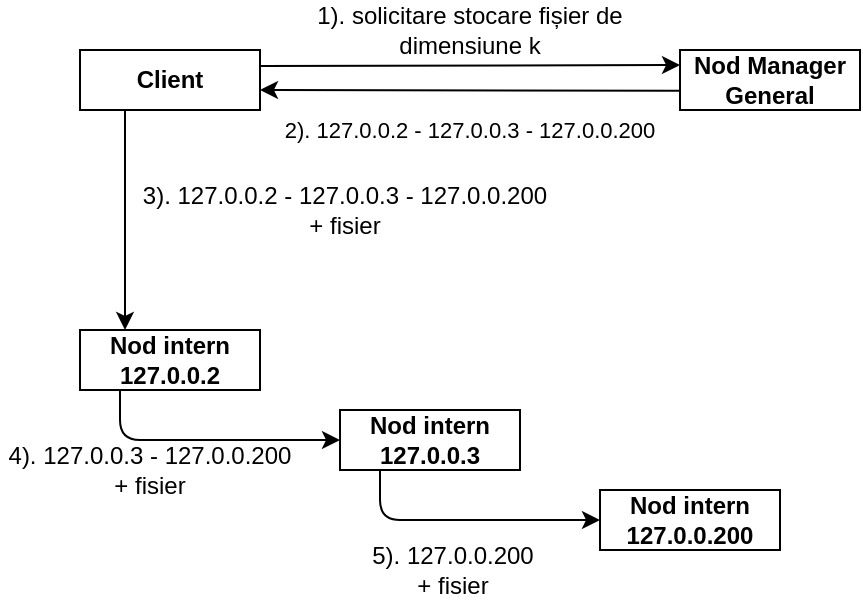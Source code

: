 <mxfile version="14.6.13" type="device"><diagram id="dCLcBm048xzRjk7V5STl" name="Pagina-1"><mxGraphModel dx="677" dy="396" grid="1" gridSize="10" guides="1" tooltips="1" connect="1" arrows="1" fold="1" page="1" pageScale="1" pageWidth="827" pageHeight="1169" math="0" shadow="0"><root><mxCell id="0"/><mxCell id="1" parent="0"/><mxCell id="TSPjVbmGn3dMJDVRPs-Y-1" value="&lt;b&gt;Client&lt;/b&gt;" style="rounded=0;whiteSpace=wrap;html=1;" vertex="1" parent="1"><mxGeometry x="100" y="300" width="90" height="30" as="geometry"/></mxCell><mxCell id="TSPjVbmGn3dMJDVRPs-Y-2" value="&lt;b&gt;Nod Manager General&lt;/b&gt;" style="rounded=0;whiteSpace=wrap;html=1;" vertex="1" parent="1"><mxGeometry x="400" y="300" width="90" height="30" as="geometry"/></mxCell><mxCell id="TSPjVbmGn3dMJDVRPs-Y-3" value="&lt;b&gt;Nod intern&lt;br&gt;127.0.0.2&lt;br&gt;&lt;/b&gt;" style="rounded=0;whiteSpace=wrap;html=1;" vertex="1" parent="1"><mxGeometry x="100" y="440" width="90" height="30" as="geometry"/></mxCell><mxCell id="TSPjVbmGn3dMJDVRPs-Y-5" value="&lt;b&gt;Nod intern&lt;br&gt;127.0.0.3&lt;br&gt;&lt;/b&gt;" style="rounded=0;whiteSpace=wrap;html=1;" vertex="1" parent="1"><mxGeometry x="230" y="480" width="90" height="30" as="geometry"/></mxCell><mxCell id="TSPjVbmGn3dMJDVRPs-Y-6" value="&lt;b&gt;Nod intern&lt;br&gt;127.0.0.200&lt;br&gt;&lt;/b&gt;" style="rounded=0;whiteSpace=wrap;html=1;" vertex="1" parent="1"><mxGeometry x="360" y="520" width="90" height="30" as="geometry"/></mxCell><mxCell id="TSPjVbmGn3dMJDVRPs-Y-7" value="" style="endArrow=classic;html=1;entryX=0;entryY=0.25;entryDx=0;entryDy=0;" edge="1" parent="1" target="TSPjVbmGn3dMJDVRPs-Y-2"><mxGeometry width="50" height="50" relative="1" as="geometry"><mxPoint x="190" y="308" as="sourcePoint"/><mxPoint x="240" y="260" as="targetPoint"/></mxGeometry></mxCell><mxCell id="TSPjVbmGn3dMJDVRPs-Y-8" value="1). solicitare stocare fișier de dimensiune k" style="text;html=1;strokeColor=none;fillColor=none;align=center;verticalAlign=middle;whiteSpace=wrap;rounded=0;" vertex="1" parent="1"><mxGeometry x="210" y="280" width="170" height="20" as="geometry"/></mxCell><mxCell id="TSPjVbmGn3dMJDVRPs-Y-9" value="" style="endArrow=classic;html=1;exitX=0;exitY=0.678;exitDx=0;exitDy=0;exitPerimeter=0;" edge="1" parent="1" source="TSPjVbmGn3dMJDVRPs-Y-2"><mxGeometry width="50" height="50" relative="1" as="geometry"><mxPoint x="140" y="370" as="sourcePoint"/><mxPoint x="190" y="320" as="targetPoint"/></mxGeometry></mxCell><mxCell id="TSPjVbmGn3dMJDVRPs-Y-10" value="&lt;font style=&quot;font-size: 11px&quot;&gt;2). 127.0.0.2 - 127.0.0.3 - 127.0.0.200&lt;/font&gt;" style="text;html=1;strokeColor=none;fillColor=none;align=center;verticalAlign=middle;whiteSpace=wrap;rounded=0;" vertex="1" parent="1"><mxGeometry x="190" y="330" width="210" height="20" as="geometry"/></mxCell><mxCell id="TSPjVbmGn3dMJDVRPs-Y-12" value="" style="endArrow=classic;html=1;entryX=0.25;entryY=0;entryDx=0;entryDy=0;exitX=0.25;exitY=1;exitDx=0;exitDy=0;" edge="1" parent="1" source="TSPjVbmGn3dMJDVRPs-Y-1" target="TSPjVbmGn3dMJDVRPs-Y-3"><mxGeometry width="50" height="50" relative="1" as="geometry"><mxPoint x="140" y="330" as="sourcePoint"/><mxPoint x="190" y="280" as="targetPoint"/></mxGeometry></mxCell><mxCell id="TSPjVbmGn3dMJDVRPs-Y-13" value="3). 127.0.0.2 - 127.0.0.3 - 127.0.0.200&lt;br&gt;+ fisier" style="text;html=1;strokeColor=none;fillColor=none;align=center;verticalAlign=middle;whiteSpace=wrap;rounded=0;" vertex="1" parent="1"><mxGeometry x="125" y="380" width="215" as="geometry"/></mxCell><mxCell id="TSPjVbmGn3dMJDVRPs-Y-14" value="" style="endArrow=classic;html=1;entryX=0;entryY=0.5;entryDx=0;entryDy=0;" edge="1" parent="1" target="TSPjVbmGn3dMJDVRPs-Y-5"><mxGeometry width="50" height="50" relative="1" as="geometry"><mxPoint x="120" y="470" as="sourcePoint"/><mxPoint x="170" y="420" as="targetPoint"/><Array as="points"><mxPoint x="120" y="495"/></Array></mxGeometry></mxCell><mxCell id="TSPjVbmGn3dMJDVRPs-Y-15" value="4). 127.0.0.3 - 127.0.0.200&lt;br&gt;+ fisier" style="text;html=1;strokeColor=none;fillColor=none;align=center;verticalAlign=middle;whiteSpace=wrap;rounded=0;" vertex="1" parent="1"><mxGeometry x="60" y="510" width="150" as="geometry"/></mxCell><mxCell id="TSPjVbmGn3dMJDVRPs-Y-16" value="" style="endArrow=classic;html=1;entryX=0;entryY=0.5;entryDx=0;entryDy=0;" edge="1" parent="1"><mxGeometry width="50" height="50" relative="1" as="geometry"><mxPoint x="250" y="510" as="sourcePoint"/><mxPoint x="360" y="535" as="targetPoint"/><Array as="points"><mxPoint x="250" y="535"/></Array></mxGeometry></mxCell><mxCell id="TSPjVbmGn3dMJDVRPs-Y-17" value="5). 127.0.0.200&lt;br&gt;+ fisier" style="text;html=1;strokeColor=none;fillColor=none;align=center;verticalAlign=middle;whiteSpace=wrap;rounded=0;" vertex="1" parent="1"><mxGeometry x="240" y="560" width="92.5" as="geometry"/></mxCell></root></mxGraphModel></diagram></mxfile>